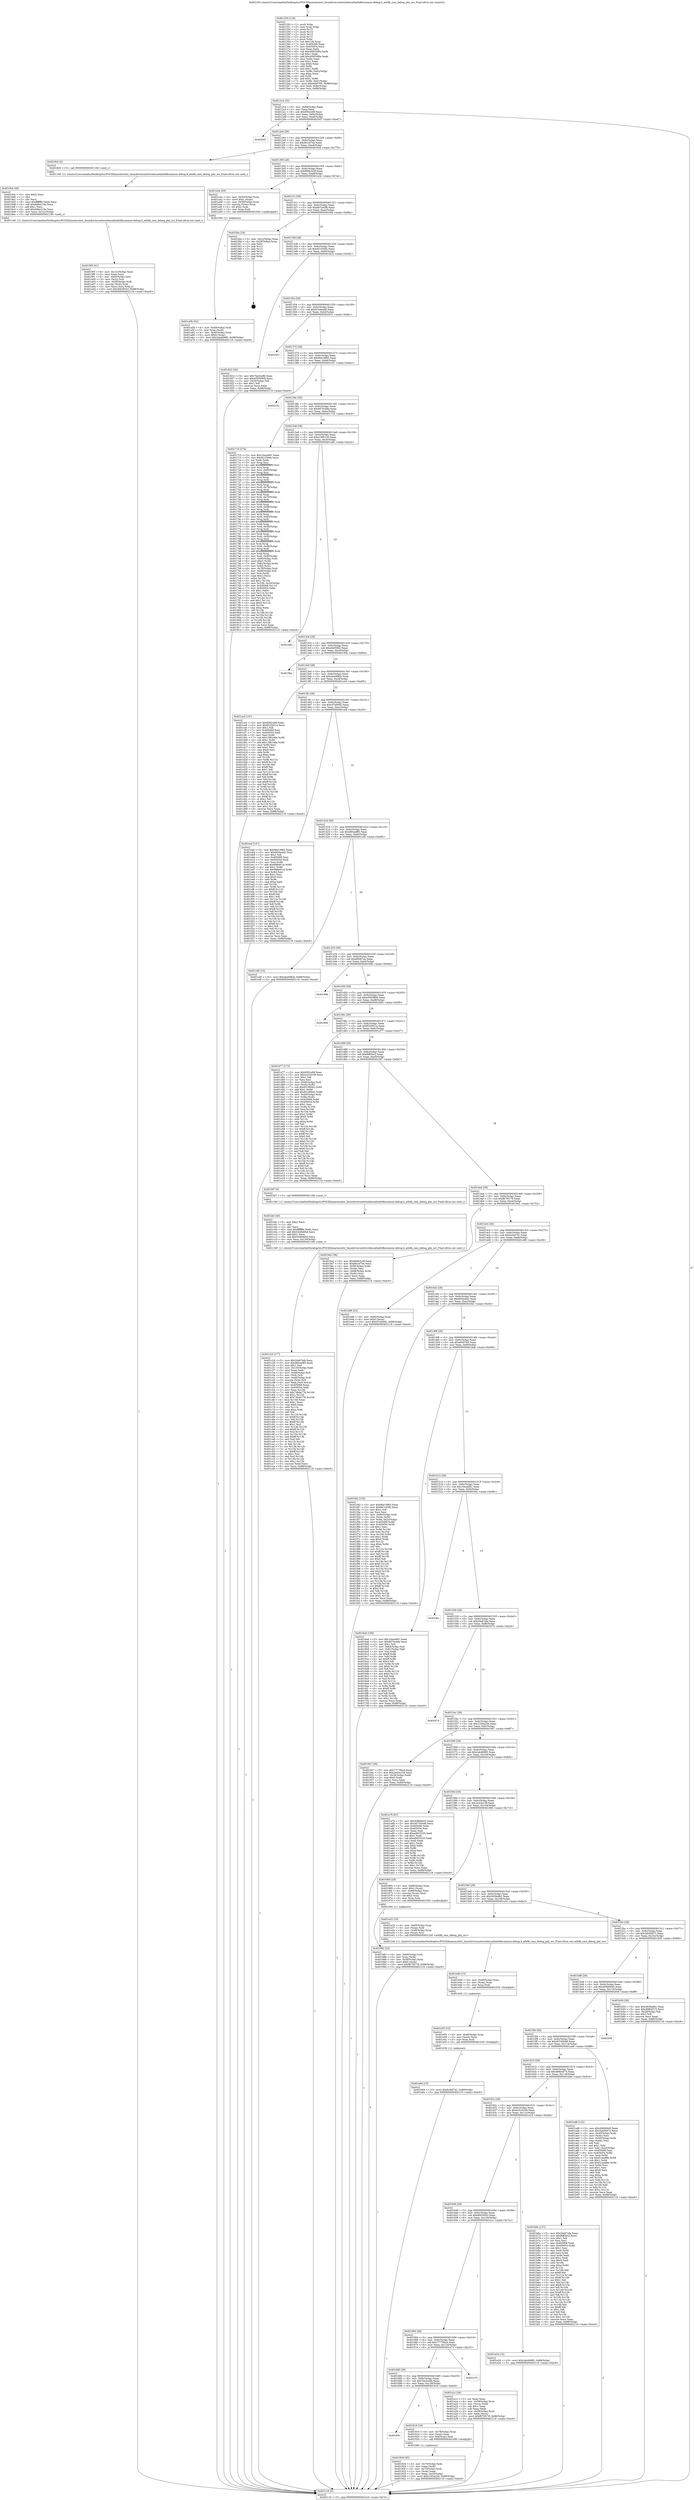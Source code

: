 digraph "0x401250" {
  label = "0x401250 (/mnt/c/Users/mathe/Desktop/tcc/POCII/binaries/extr_linuxdriversnetwirelessathath9kcommon-debug.h_ath9k_cmn_debug_phy_err_Final-ollvm.out::main(0))"
  labelloc = "t"
  node[shape=record]

  Entry [label="",width=0.3,height=0.3,shape=circle,fillcolor=black,style=filled]
  "0x4012c4" [label="{
     0x4012c4 [32]\l
     | [instrs]\l
     &nbsp;&nbsp;0x4012c4 \<+6\>: mov -0x88(%rbp),%eax\l
     &nbsp;&nbsp;0x4012ca \<+2\>: mov %eax,%ecx\l
     &nbsp;&nbsp;0x4012cc \<+6\>: sub $0x85f2cd0f,%ecx\l
     &nbsp;&nbsp;0x4012d2 \<+6\>: mov %eax,-0x9c(%rbp)\l
     &nbsp;&nbsp;0x4012d8 \<+6\>: mov %ecx,-0xa0(%rbp)\l
     &nbsp;&nbsp;0x4012de \<+6\>: je 00000000004020d7 \<main+0xe87\>\l
  }"]
  "0x4020d7" [label="{
     0x4020d7\l
  }", style=dashed]
  "0x4012e4" [label="{
     0x4012e4 [28]\l
     | [instrs]\l
     &nbsp;&nbsp;0x4012e4 \<+5\>: jmp 00000000004012e9 \<main+0x99\>\l
     &nbsp;&nbsp;0x4012e9 \<+6\>: mov -0x9c(%rbp),%eax\l
     &nbsp;&nbsp;0x4012ef \<+5\>: sub $0x861ef7ee,%eax\l
     &nbsp;&nbsp;0x4012f4 \<+6\>: mov %eax,-0xa4(%rbp)\l
     &nbsp;&nbsp;0x4012fa \<+6\>: je 00000000004019c6 \<main+0x776\>\l
  }"]
  Exit [label="",width=0.3,height=0.3,shape=circle,fillcolor=black,style=filled,peripheries=2]
  "0x4019c6" [label="{
     0x4019c6 [5]\l
     | [instrs]\l
     &nbsp;&nbsp;0x4019c6 \<+5\>: call 0000000000401160 \<next_i\>\l
     | [calls]\l
     &nbsp;&nbsp;0x401160 \{1\} (/mnt/c/Users/mathe/Desktop/tcc/POCII/binaries/extr_linuxdriversnetwirelessathath9kcommon-debug.h_ath9k_cmn_debug_phy_err_Final-ollvm.out::next_i)\l
  }"]
  "0x401300" [label="{
     0x401300 [28]\l
     | [instrs]\l
     &nbsp;&nbsp;0x401300 \<+5\>: jmp 0000000000401305 \<main+0xb5\>\l
     &nbsp;&nbsp;0x401305 \<+6\>: mov -0x9c(%rbp),%eax\l
     &nbsp;&nbsp;0x40130b \<+5\>: sub $0x866b325f,%eax\l
     &nbsp;&nbsp;0x401310 \<+6\>: mov %eax,-0xa8(%rbp)\l
     &nbsp;&nbsp;0x401316 \<+6\>: je 0000000000401a3e \<main+0x7ee\>\l
  }"]
  "0x401e64" [label="{
     0x401e64 [15]\l
     | [instrs]\l
     &nbsp;&nbsp;0x401e64 \<+10\>: movl $0xfccb4741,-0x88(%rbp)\l
     &nbsp;&nbsp;0x401e6e \<+5\>: jmp 0000000000402116 \<main+0xec6\>\l
  }"]
  "0x401a3e" [label="{
     0x401a3e [29]\l
     | [instrs]\l
     &nbsp;&nbsp;0x401a3e \<+4\>: mov -0x50(%rbp),%rax\l
     &nbsp;&nbsp;0x401a42 \<+6\>: movl $0x1,(%rax)\l
     &nbsp;&nbsp;0x401a48 \<+4\>: mov -0x50(%rbp),%rax\l
     &nbsp;&nbsp;0x401a4c \<+3\>: movslq (%rax),%rax\l
     &nbsp;&nbsp;0x401a4f \<+4\>: shl $0x2,%rax\l
     &nbsp;&nbsp;0x401a53 \<+3\>: mov %rax,%rdi\l
     &nbsp;&nbsp;0x401a56 \<+5\>: call 0000000000401050 \<malloc@plt\>\l
     | [calls]\l
     &nbsp;&nbsp;0x401050 \{1\} (unknown)\l
  }"]
  "0x40131c" [label="{
     0x40131c [28]\l
     | [instrs]\l
     &nbsp;&nbsp;0x40131c \<+5\>: jmp 0000000000401321 \<main+0xd1\>\l
     &nbsp;&nbsp;0x401321 \<+6\>: mov -0x9c(%rbp),%eax\l
     &nbsp;&nbsp;0x401327 \<+5\>: sub $0x8b7c45fb,%eax\l
     &nbsp;&nbsp;0x40132c \<+6\>: mov %eax,-0xac(%rbp)\l
     &nbsp;&nbsp;0x401332 \<+6\>: je 0000000000401fda \<main+0xd8a\>\l
  }"]
  "0x401e55" [label="{
     0x401e55 [15]\l
     | [instrs]\l
     &nbsp;&nbsp;0x401e55 \<+4\>: mov -0x48(%rbp),%rax\l
     &nbsp;&nbsp;0x401e59 \<+3\>: mov (%rax),%rax\l
     &nbsp;&nbsp;0x401e5c \<+3\>: mov %rax,%rdi\l
     &nbsp;&nbsp;0x401e5f \<+5\>: call 0000000000401030 \<free@plt\>\l
     | [calls]\l
     &nbsp;&nbsp;0x401030 \{1\} (unknown)\l
  }"]
  "0x401fda" [label="{
     0x401fda [18]\l
     | [instrs]\l
     &nbsp;&nbsp;0x401fda \<+3\>: mov -0x2c(%rbp),%eax\l
     &nbsp;&nbsp;0x401fdd \<+4\>: lea -0x28(%rbp),%rsp\l
     &nbsp;&nbsp;0x401fe1 \<+1\>: pop %rbx\l
     &nbsp;&nbsp;0x401fe2 \<+2\>: pop %r12\l
     &nbsp;&nbsp;0x401fe4 \<+2\>: pop %r13\l
     &nbsp;&nbsp;0x401fe6 \<+2\>: pop %r14\l
     &nbsp;&nbsp;0x401fe8 \<+2\>: pop %r15\l
     &nbsp;&nbsp;0x401fea \<+1\>: pop %rbp\l
     &nbsp;&nbsp;0x401feb \<+1\>: ret\l
  }"]
  "0x401338" [label="{
     0x401338 [28]\l
     | [instrs]\l
     &nbsp;&nbsp;0x401338 \<+5\>: jmp 000000000040133d \<main+0xed\>\l
     &nbsp;&nbsp;0x40133d \<+6\>: mov -0x9c(%rbp),%eax\l
     &nbsp;&nbsp;0x401343 \<+5\>: sub $0x921f3ddc,%eax\l
     &nbsp;&nbsp;0x401348 \<+6\>: mov %eax,-0xb0(%rbp)\l
     &nbsp;&nbsp;0x40134e \<+6\>: je 0000000000401822 \<main+0x5d2\>\l
  }"]
  "0x401e46" [label="{
     0x401e46 [15]\l
     | [instrs]\l
     &nbsp;&nbsp;0x401e46 \<+4\>: mov -0x60(%rbp),%rax\l
     &nbsp;&nbsp;0x401e4a \<+3\>: mov (%rax),%rax\l
     &nbsp;&nbsp;0x401e4d \<+3\>: mov %rax,%rdi\l
     &nbsp;&nbsp;0x401e50 \<+5\>: call 0000000000401030 \<free@plt\>\l
     | [calls]\l
     &nbsp;&nbsp;0x401030 \{1\} (unknown)\l
  }"]
  "0x401822" [label="{
     0x401822 [30]\l
     | [instrs]\l
     &nbsp;&nbsp;0x401822 \<+5\>: mov $0x7ba3ce8b,%eax\l
     &nbsp;&nbsp;0x401827 \<+5\>: mov $0xe5959808,%ecx\l
     &nbsp;&nbsp;0x40182c \<+3\>: mov -0x35(%rbp),%dl\l
     &nbsp;&nbsp;0x40182f \<+3\>: test $0x1,%dl\l
     &nbsp;&nbsp;0x401832 \<+3\>: cmovne %ecx,%eax\l
     &nbsp;&nbsp;0x401835 \<+6\>: mov %eax,-0x88(%rbp)\l
     &nbsp;&nbsp;0x40183b \<+5\>: jmp 0000000000402116 \<main+0xec6\>\l
  }"]
  "0x401354" [label="{
     0x401354 [28]\l
     | [instrs]\l
     &nbsp;&nbsp;0x401354 \<+5\>: jmp 0000000000401359 \<main+0x109\>\l
     &nbsp;&nbsp;0x401359 \<+6\>: mov -0x9c(%rbp),%eax\l
     &nbsp;&nbsp;0x40135f \<+5\>: sub $0x97a4eab6,%eax\l
     &nbsp;&nbsp;0x401364 \<+6\>: mov %eax,-0xb4(%rbp)\l
     &nbsp;&nbsp;0x40136a \<+6\>: je 0000000000402031 \<main+0xde1\>\l
  }"]
  "0x401c24" [label="{
     0x401c24 [177]\l
     | [instrs]\l
     &nbsp;&nbsp;0x401c24 \<+5\>: mov $0x20e67afa,%ecx\l
     &nbsp;&nbsp;0x401c29 \<+5\>: mov $0xd85aef85,%edx\l
     &nbsp;&nbsp;0x401c2e \<+3\>: mov $0x1,%sil\l
     &nbsp;&nbsp;0x401c31 \<+6\>: mov -0x130(%rbp),%edi\l
     &nbsp;&nbsp;0x401c37 \<+3\>: imul %eax,%edi\l
     &nbsp;&nbsp;0x401c3a \<+4\>: mov -0x48(%rbp),%r8\l
     &nbsp;&nbsp;0x401c3e \<+3\>: mov (%r8),%r8\l
     &nbsp;&nbsp;0x401c41 \<+4\>: mov -0x40(%rbp),%r9\l
     &nbsp;&nbsp;0x401c45 \<+3\>: movslq (%r9),%r9\l
     &nbsp;&nbsp;0x401c48 \<+4\>: mov %edi,(%r8,%r9,4)\l
     &nbsp;&nbsp;0x401c4c \<+7\>: mov 0x405068,%eax\l
     &nbsp;&nbsp;0x401c53 \<+7\>: mov 0x405054,%edi\l
     &nbsp;&nbsp;0x401c5a \<+3\>: mov %eax,%r10d\l
     &nbsp;&nbsp;0x401c5d \<+7\>: add $0x74b9a776,%r10d\l
     &nbsp;&nbsp;0x401c64 \<+4\>: sub $0x1,%r10d\l
     &nbsp;&nbsp;0x401c68 \<+7\>: sub $0x74b9a776,%r10d\l
     &nbsp;&nbsp;0x401c6f \<+4\>: imul %r10d,%eax\l
     &nbsp;&nbsp;0x401c73 \<+3\>: and $0x1,%eax\l
     &nbsp;&nbsp;0x401c76 \<+3\>: cmp $0x0,%eax\l
     &nbsp;&nbsp;0x401c79 \<+4\>: sete %r11b\l
     &nbsp;&nbsp;0x401c7d \<+3\>: cmp $0xa,%edi\l
     &nbsp;&nbsp;0x401c80 \<+3\>: setl %bl\l
     &nbsp;&nbsp;0x401c83 \<+3\>: mov %r11b,%r14b\l
     &nbsp;&nbsp;0x401c86 \<+4\>: xor $0xff,%r14b\l
     &nbsp;&nbsp;0x401c8a \<+3\>: mov %bl,%r15b\l
     &nbsp;&nbsp;0x401c8d \<+4\>: xor $0xff,%r15b\l
     &nbsp;&nbsp;0x401c91 \<+4\>: xor $0x1,%sil\l
     &nbsp;&nbsp;0x401c95 \<+3\>: mov %r14b,%r12b\l
     &nbsp;&nbsp;0x401c98 \<+4\>: and $0xff,%r12b\l
     &nbsp;&nbsp;0x401c9c \<+3\>: and %sil,%r11b\l
     &nbsp;&nbsp;0x401c9f \<+3\>: mov %r15b,%r13b\l
     &nbsp;&nbsp;0x401ca2 \<+4\>: and $0xff,%r13b\l
     &nbsp;&nbsp;0x401ca6 \<+3\>: and %sil,%bl\l
     &nbsp;&nbsp;0x401ca9 \<+3\>: or %r11b,%r12b\l
     &nbsp;&nbsp;0x401cac \<+3\>: or %bl,%r13b\l
     &nbsp;&nbsp;0x401caf \<+3\>: xor %r13b,%r12b\l
     &nbsp;&nbsp;0x401cb2 \<+3\>: or %r15b,%r14b\l
     &nbsp;&nbsp;0x401cb5 \<+4\>: xor $0xff,%r14b\l
     &nbsp;&nbsp;0x401cb9 \<+4\>: or $0x1,%sil\l
     &nbsp;&nbsp;0x401cbd \<+3\>: and %sil,%r14b\l
     &nbsp;&nbsp;0x401cc0 \<+3\>: or %r14b,%r12b\l
     &nbsp;&nbsp;0x401cc3 \<+4\>: test $0x1,%r12b\l
     &nbsp;&nbsp;0x401cc7 \<+3\>: cmovne %edx,%ecx\l
     &nbsp;&nbsp;0x401cca \<+6\>: mov %ecx,-0x88(%rbp)\l
     &nbsp;&nbsp;0x401cd0 \<+5\>: jmp 0000000000402116 \<main+0xec6\>\l
  }"]
  "0x402031" [label="{
     0x402031\l
  }", style=dashed]
  "0x401370" [label="{
     0x401370 [28]\l
     | [instrs]\l
     &nbsp;&nbsp;0x401370 \<+5\>: jmp 0000000000401375 \<main+0x125\>\l
     &nbsp;&nbsp;0x401375 \<+6\>: mov -0x9c(%rbp),%eax\l
     &nbsp;&nbsp;0x40137b \<+5\>: sub $0x9be19f65,%eax\l
     &nbsp;&nbsp;0x401380 \<+6\>: mov %eax,-0xb8(%rbp)\l
     &nbsp;&nbsp;0x401386 \<+6\>: je 0000000000402101 \<main+0xeb1\>\l
  }"]
  "0x401bfc" [label="{
     0x401bfc [40]\l
     | [instrs]\l
     &nbsp;&nbsp;0x401bfc \<+5\>: mov $0x2,%ecx\l
     &nbsp;&nbsp;0x401c01 \<+1\>: cltd\l
     &nbsp;&nbsp;0x401c02 \<+2\>: idiv %ecx\l
     &nbsp;&nbsp;0x401c04 \<+6\>: imul $0xfffffffe,%edx,%ecx\l
     &nbsp;&nbsp;0x401c0a \<+6\>: add $0x5449465d,%ecx\l
     &nbsp;&nbsp;0x401c10 \<+3\>: add $0x1,%ecx\l
     &nbsp;&nbsp;0x401c13 \<+6\>: sub $0x5449465d,%ecx\l
     &nbsp;&nbsp;0x401c19 \<+6\>: mov %ecx,-0x130(%rbp)\l
     &nbsp;&nbsp;0x401c1f \<+5\>: call 0000000000401160 \<next_i\>\l
     | [calls]\l
     &nbsp;&nbsp;0x401160 \{1\} (/mnt/c/Users/mathe/Desktop/tcc/POCII/binaries/extr_linuxdriversnetwirelessathath9kcommon-debug.h_ath9k_cmn_debug_phy_err_Final-ollvm.out::next_i)\l
  }"]
  "0x402101" [label="{
     0x402101\l
  }", style=dashed]
  "0x40138c" [label="{
     0x40138c [28]\l
     | [instrs]\l
     &nbsp;&nbsp;0x40138c \<+5\>: jmp 0000000000401391 \<main+0x141\>\l
     &nbsp;&nbsp;0x401391 \<+6\>: mov -0x9c(%rbp),%eax\l
     &nbsp;&nbsp;0x401397 \<+5\>: sub $0x9d70c48a,%eax\l
     &nbsp;&nbsp;0x40139c \<+6\>: mov %eax,-0xbc(%rbp)\l
     &nbsp;&nbsp;0x4013a2 \<+6\>: je 0000000000401710 \<main+0x4c0\>\l
  }"]
  "0x401a5b" [label="{
     0x401a5b [32]\l
     | [instrs]\l
     &nbsp;&nbsp;0x401a5b \<+4\>: mov -0x48(%rbp),%rdi\l
     &nbsp;&nbsp;0x401a5f \<+3\>: mov %rax,(%rdi)\l
     &nbsp;&nbsp;0x401a62 \<+4\>: mov -0x40(%rbp),%rax\l
     &nbsp;&nbsp;0x401a66 \<+6\>: movl $0x0,(%rax)\l
     &nbsp;&nbsp;0x401a6c \<+10\>: movl $0x2ab46985,-0x88(%rbp)\l
     &nbsp;&nbsp;0x401a76 \<+5\>: jmp 0000000000402116 \<main+0xec6\>\l
  }"]
  "0x401710" [label="{
     0x401710 [274]\l
     | [instrs]\l
     &nbsp;&nbsp;0x401710 \<+5\>: mov $0x10ece681,%eax\l
     &nbsp;&nbsp;0x401715 \<+5\>: mov $0x921f3ddc,%ecx\l
     &nbsp;&nbsp;0x40171a \<+2\>: xor %edx,%edx\l
     &nbsp;&nbsp;0x40171c \<+3\>: mov %rsp,%rsi\l
     &nbsp;&nbsp;0x40171f \<+4\>: add $0xfffffffffffffff0,%rsi\l
     &nbsp;&nbsp;0x401723 \<+3\>: mov %rsi,%rsp\l
     &nbsp;&nbsp;0x401726 \<+4\>: mov %rsi,-0x80(%rbp)\l
     &nbsp;&nbsp;0x40172a \<+3\>: mov %rsp,%rsi\l
     &nbsp;&nbsp;0x40172d \<+4\>: add $0xfffffffffffffff0,%rsi\l
     &nbsp;&nbsp;0x401731 \<+3\>: mov %rsi,%rsp\l
     &nbsp;&nbsp;0x401734 \<+3\>: mov %rsp,%rdi\l
     &nbsp;&nbsp;0x401737 \<+4\>: add $0xfffffffffffffff0,%rdi\l
     &nbsp;&nbsp;0x40173b \<+3\>: mov %rdi,%rsp\l
     &nbsp;&nbsp;0x40173e \<+4\>: mov %rdi,-0x78(%rbp)\l
     &nbsp;&nbsp;0x401742 \<+3\>: mov %rsp,%rdi\l
     &nbsp;&nbsp;0x401745 \<+4\>: add $0xfffffffffffffff0,%rdi\l
     &nbsp;&nbsp;0x401749 \<+3\>: mov %rdi,%rsp\l
     &nbsp;&nbsp;0x40174c \<+4\>: mov %rdi,-0x70(%rbp)\l
     &nbsp;&nbsp;0x401750 \<+3\>: mov %rsp,%rdi\l
     &nbsp;&nbsp;0x401753 \<+4\>: add $0xfffffffffffffff0,%rdi\l
     &nbsp;&nbsp;0x401757 \<+3\>: mov %rdi,%rsp\l
     &nbsp;&nbsp;0x40175a \<+4\>: mov %rdi,-0x68(%rbp)\l
     &nbsp;&nbsp;0x40175e \<+3\>: mov %rsp,%rdi\l
     &nbsp;&nbsp;0x401761 \<+4\>: add $0xfffffffffffffff0,%rdi\l
     &nbsp;&nbsp;0x401765 \<+3\>: mov %rdi,%rsp\l
     &nbsp;&nbsp;0x401768 \<+4\>: mov %rdi,-0x60(%rbp)\l
     &nbsp;&nbsp;0x40176c \<+3\>: mov %rsp,%rdi\l
     &nbsp;&nbsp;0x40176f \<+4\>: add $0xfffffffffffffff0,%rdi\l
     &nbsp;&nbsp;0x401773 \<+3\>: mov %rdi,%rsp\l
     &nbsp;&nbsp;0x401776 \<+4\>: mov %rdi,-0x58(%rbp)\l
     &nbsp;&nbsp;0x40177a \<+3\>: mov %rsp,%rdi\l
     &nbsp;&nbsp;0x40177d \<+4\>: add $0xfffffffffffffff0,%rdi\l
     &nbsp;&nbsp;0x401781 \<+3\>: mov %rdi,%rsp\l
     &nbsp;&nbsp;0x401784 \<+4\>: mov %rdi,-0x50(%rbp)\l
     &nbsp;&nbsp;0x401788 \<+3\>: mov %rsp,%rdi\l
     &nbsp;&nbsp;0x40178b \<+4\>: add $0xfffffffffffffff0,%rdi\l
     &nbsp;&nbsp;0x40178f \<+3\>: mov %rdi,%rsp\l
     &nbsp;&nbsp;0x401792 \<+4\>: mov %rdi,-0x48(%rbp)\l
     &nbsp;&nbsp;0x401796 \<+3\>: mov %rsp,%rdi\l
     &nbsp;&nbsp;0x401799 \<+4\>: add $0xfffffffffffffff0,%rdi\l
     &nbsp;&nbsp;0x40179d \<+3\>: mov %rdi,%rsp\l
     &nbsp;&nbsp;0x4017a0 \<+4\>: mov %rdi,-0x40(%rbp)\l
     &nbsp;&nbsp;0x4017a4 \<+4\>: mov -0x80(%rbp),%rdi\l
     &nbsp;&nbsp;0x4017a8 \<+6\>: movl $0x0,(%rdi)\l
     &nbsp;&nbsp;0x4017ae \<+7\>: mov -0x8c(%rbp),%r8d\l
     &nbsp;&nbsp;0x4017b5 \<+3\>: mov %r8d,(%rsi)\l
     &nbsp;&nbsp;0x4017b8 \<+4\>: mov -0x78(%rbp),%rdi\l
     &nbsp;&nbsp;0x4017bc \<+7\>: mov -0x98(%rbp),%r9\l
     &nbsp;&nbsp;0x4017c3 \<+3\>: mov %r9,(%rdi)\l
     &nbsp;&nbsp;0x4017c6 \<+3\>: cmpl $0x2,(%rsi)\l
     &nbsp;&nbsp;0x4017c9 \<+4\>: setne %r10b\l
     &nbsp;&nbsp;0x4017cd \<+4\>: and $0x1,%r10b\l
     &nbsp;&nbsp;0x4017d1 \<+4\>: mov %r10b,-0x35(%rbp)\l
     &nbsp;&nbsp;0x4017d5 \<+8\>: mov 0x405068,%r11d\l
     &nbsp;&nbsp;0x4017dd \<+7\>: mov 0x405054,%ebx\l
     &nbsp;&nbsp;0x4017e4 \<+3\>: sub $0x1,%edx\l
     &nbsp;&nbsp;0x4017e7 \<+3\>: mov %r11d,%r14d\l
     &nbsp;&nbsp;0x4017ea \<+3\>: add %edx,%r14d\l
     &nbsp;&nbsp;0x4017ed \<+4\>: imul %r14d,%r11d\l
     &nbsp;&nbsp;0x4017f1 \<+4\>: and $0x1,%r11d\l
     &nbsp;&nbsp;0x4017f5 \<+4\>: cmp $0x0,%r11d\l
     &nbsp;&nbsp;0x4017f9 \<+4\>: sete %r10b\l
     &nbsp;&nbsp;0x4017fd \<+3\>: cmp $0xa,%ebx\l
     &nbsp;&nbsp;0x401800 \<+4\>: setl %r15b\l
     &nbsp;&nbsp;0x401804 \<+3\>: mov %r10b,%r12b\l
     &nbsp;&nbsp;0x401807 \<+3\>: and %r15b,%r12b\l
     &nbsp;&nbsp;0x40180a \<+3\>: xor %r15b,%r10b\l
     &nbsp;&nbsp;0x40180d \<+3\>: or %r10b,%r12b\l
     &nbsp;&nbsp;0x401810 \<+4\>: test $0x1,%r12b\l
     &nbsp;&nbsp;0x401814 \<+3\>: cmovne %ecx,%eax\l
     &nbsp;&nbsp;0x401817 \<+6\>: mov %eax,-0x88(%rbp)\l
     &nbsp;&nbsp;0x40181d \<+5\>: jmp 0000000000402116 \<main+0xec6\>\l
  }"]
  "0x4013a8" [label="{
     0x4013a8 [28]\l
     | [instrs]\l
     &nbsp;&nbsp;0x4013a8 \<+5\>: jmp 00000000004013ad \<main+0x15d\>\l
     &nbsp;&nbsp;0x4013ad \<+6\>: mov -0x9c(%rbp),%eax\l
     &nbsp;&nbsp;0x4013b3 \<+5\>: sub $0xa19f5129,%eax\l
     &nbsp;&nbsp;0x4013b8 \<+6\>: mov %eax,-0xc0(%rbp)\l
     &nbsp;&nbsp;0x4013be \<+6\>: je 0000000000401e82 \<main+0xc32\>\l
  }"]
  "0x4019f3" [label="{
     0x4019f3 [41]\l
     | [instrs]\l
     &nbsp;&nbsp;0x4019f3 \<+6\>: mov -0x12c(%rbp),%ecx\l
     &nbsp;&nbsp;0x4019f9 \<+3\>: imul %eax,%ecx\l
     &nbsp;&nbsp;0x4019fc \<+4\>: mov -0x60(%rbp),%rsi\l
     &nbsp;&nbsp;0x401a00 \<+3\>: mov (%rsi),%rsi\l
     &nbsp;&nbsp;0x401a03 \<+4\>: mov -0x58(%rbp),%rdi\l
     &nbsp;&nbsp;0x401a07 \<+3\>: movslq (%rdi),%rdi\l
     &nbsp;&nbsp;0x401a0a \<+3\>: mov %ecx,(%rsi,%rdi,4)\l
     &nbsp;&nbsp;0x401a0d \<+10\>: movl $0x4f435043,-0x88(%rbp)\l
     &nbsp;&nbsp;0x401a17 \<+5\>: jmp 0000000000402116 \<main+0xec6\>\l
  }"]
  "0x401e82" [label="{
     0x401e82\l
  }", style=dashed]
  "0x4013c4" [label="{
     0x4013c4 [28]\l
     | [instrs]\l
     &nbsp;&nbsp;0x4013c4 \<+5\>: jmp 00000000004013c9 \<main+0x179\>\l
     &nbsp;&nbsp;0x4013c9 \<+6\>: mov -0x9c(%rbp),%eax\l
     &nbsp;&nbsp;0x4013cf \<+5\>: sub $0xa8e95f42,%eax\l
     &nbsp;&nbsp;0x4013d4 \<+6\>: mov %eax,-0xc4(%rbp)\l
     &nbsp;&nbsp;0x4013da \<+6\>: je 000000000040190a \<main+0x6ba\>\l
  }"]
  "0x4019cb" [label="{
     0x4019cb [40]\l
     | [instrs]\l
     &nbsp;&nbsp;0x4019cb \<+5\>: mov $0x2,%ecx\l
     &nbsp;&nbsp;0x4019d0 \<+1\>: cltd\l
     &nbsp;&nbsp;0x4019d1 \<+2\>: idiv %ecx\l
     &nbsp;&nbsp;0x4019d3 \<+6\>: imul $0xfffffffe,%edx,%ecx\l
     &nbsp;&nbsp;0x4019d9 \<+6\>: sub $0xdd6e219e,%ecx\l
     &nbsp;&nbsp;0x4019df \<+3\>: add $0x1,%ecx\l
     &nbsp;&nbsp;0x4019e2 \<+6\>: add $0xdd6e219e,%ecx\l
     &nbsp;&nbsp;0x4019e8 \<+6\>: mov %ecx,-0x12c(%rbp)\l
     &nbsp;&nbsp;0x4019ee \<+5\>: call 0000000000401160 \<next_i\>\l
     | [calls]\l
     &nbsp;&nbsp;0x401160 \{1\} (/mnt/c/Users/mathe/Desktop/tcc/POCII/binaries/extr_linuxdriversnetwirelessathath9kcommon-debug.h_ath9k_cmn_debug_phy_err_Final-ollvm.out::next_i)\l
  }"]
  "0x40190a" [label="{
     0x40190a\l
  }", style=dashed]
  "0x4013e0" [label="{
     0x4013e0 [28]\l
     | [instrs]\l
     &nbsp;&nbsp;0x4013e0 \<+5\>: jmp 00000000004013e5 \<main+0x195\>\l
     &nbsp;&nbsp;0x4013e5 \<+6\>: mov -0x9c(%rbp),%eax\l
     &nbsp;&nbsp;0x4013eb \<+5\>: sub $0xcba098cb,%eax\l
     &nbsp;&nbsp;0x4013f0 \<+6\>: mov %eax,-0xc8(%rbp)\l
     &nbsp;&nbsp;0x4013f6 \<+6\>: je 0000000000401ce4 \<main+0xa94\>\l
  }"]
  "0x401982" [label="{
     0x401982 [32]\l
     | [instrs]\l
     &nbsp;&nbsp;0x401982 \<+4\>: mov -0x60(%rbp),%rdi\l
     &nbsp;&nbsp;0x401986 \<+3\>: mov %rax,(%rdi)\l
     &nbsp;&nbsp;0x401989 \<+4\>: mov -0x58(%rbp),%rax\l
     &nbsp;&nbsp;0x40198d \<+6\>: movl $0x0,(%rax)\l
     &nbsp;&nbsp;0x401993 \<+10\>: movl $0xf875f178,-0x88(%rbp)\l
     &nbsp;&nbsp;0x40199d \<+5\>: jmp 0000000000402116 \<main+0xec6\>\l
  }"]
  "0x401ce4" [label="{
     0x401ce4 [147]\l
     | [instrs]\l
     &nbsp;&nbsp;0x401ce4 \<+5\>: mov $0x85f2cd0f,%eax\l
     &nbsp;&nbsp;0x401ce9 \<+5\>: mov $0xf532921e,%ecx\l
     &nbsp;&nbsp;0x401cee \<+2\>: mov $0x1,%dl\l
     &nbsp;&nbsp;0x401cf0 \<+7\>: mov 0x405068,%esi\l
     &nbsp;&nbsp;0x401cf7 \<+7\>: mov 0x405054,%edi\l
     &nbsp;&nbsp;0x401cfe \<+3\>: mov %esi,%r8d\l
     &nbsp;&nbsp;0x401d01 \<+7\>: sub $0x13f61dde,%r8d\l
     &nbsp;&nbsp;0x401d08 \<+4\>: sub $0x1,%r8d\l
     &nbsp;&nbsp;0x401d0c \<+7\>: add $0x13f61dde,%r8d\l
     &nbsp;&nbsp;0x401d13 \<+4\>: imul %r8d,%esi\l
     &nbsp;&nbsp;0x401d17 \<+3\>: and $0x1,%esi\l
     &nbsp;&nbsp;0x401d1a \<+3\>: cmp $0x0,%esi\l
     &nbsp;&nbsp;0x401d1d \<+4\>: sete %r9b\l
     &nbsp;&nbsp;0x401d21 \<+3\>: cmp $0xa,%edi\l
     &nbsp;&nbsp;0x401d24 \<+4\>: setl %r10b\l
     &nbsp;&nbsp;0x401d28 \<+3\>: mov %r9b,%r11b\l
     &nbsp;&nbsp;0x401d2b \<+4\>: xor $0xff,%r11b\l
     &nbsp;&nbsp;0x401d2f \<+3\>: mov %r10b,%bl\l
     &nbsp;&nbsp;0x401d32 \<+3\>: xor $0xff,%bl\l
     &nbsp;&nbsp;0x401d35 \<+3\>: xor $0x1,%dl\l
     &nbsp;&nbsp;0x401d38 \<+3\>: mov %r11b,%r14b\l
     &nbsp;&nbsp;0x401d3b \<+4\>: and $0xff,%r14b\l
     &nbsp;&nbsp;0x401d3f \<+3\>: and %dl,%r9b\l
     &nbsp;&nbsp;0x401d42 \<+3\>: mov %bl,%r15b\l
     &nbsp;&nbsp;0x401d45 \<+4\>: and $0xff,%r15b\l
     &nbsp;&nbsp;0x401d49 \<+3\>: and %dl,%r10b\l
     &nbsp;&nbsp;0x401d4c \<+3\>: or %r9b,%r14b\l
     &nbsp;&nbsp;0x401d4f \<+3\>: or %r10b,%r15b\l
     &nbsp;&nbsp;0x401d52 \<+3\>: xor %r15b,%r14b\l
     &nbsp;&nbsp;0x401d55 \<+3\>: or %bl,%r11b\l
     &nbsp;&nbsp;0x401d58 \<+4\>: xor $0xff,%r11b\l
     &nbsp;&nbsp;0x401d5c \<+3\>: or $0x1,%dl\l
     &nbsp;&nbsp;0x401d5f \<+3\>: and %dl,%r11b\l
     &nbsp;&nbsp;0x401d62 \<+3\>: or %r11b,%r14b\l
     &nbsp;&nbsp;0x401d65 \<+4\>: test $0x1,%r14b\l
     &nbsp;&nbsp;0x401d69 \<+3\>: cmovne %ecx,%eax\l
     &nbsp;&nbsp;0x401d6c \<+6\>: mov %eax,-0x88(%rbp)\l
     &nbsp;&nbsp;0x401d72 \<+5\>: jmp 0000000000402116 \<main+0xec6\>\l
  }"]
  "0x4013fc" [label="{
     0x4013fc [28]\l
     | [instrs]\l
     &nbsp;&nbsp;0x4013fc \<+5\>: jmp 0000000000401401 \<main+0x1b1\>\l
     &nbsp;&nbsp;0x401401 \<+6\>: mov -0x9c(%rbp),%eax\l
     &nbsp;&nbsp;0x401407 \<+5\>: sub $0xcf7a0d92,%eax\l
     &nbsp;&nbsp;0x40140c \<+6\>: mov %eax,-0xcc(%rbp)\l
     &nbsp;&nbsp;0x401412 \<+6\>: je 0000000000401eaf \<main+0xc5f\>\l
  }"]
  "0x401929" [label="{
     0x401929 [30]\l
     | [instrs]\l
     &nbsp;&nbsp;0x401929 \<+4\>: mov -0x70(%rbp),%rdi\l
     &nbsp;&nbsp;0x40192d \<+2\>: mov %eax,(%rdi)\l
     &nbsp;&nbsp;0x40192f \<+4\>: mov -0x70(%rbp),%rdi\l
     &nbsp;&nbsp;0x401933 \<+2\>: mov (%rdi),%eax\l
     &nbsp;&nbsp;0x401935 \<+3\>: mov %eax,-0x34(%rbp)\l
     &nbsp;&nbsp;0x401938 \<+10\>: movl $0x2165a2d4,-0x88(%rbp)\l
     &nbsp;&nbsp;0x401942 \<+5\>: jmp 0000000000402116 \<main+0xec6\>\l
  }"]
  "0x401eaf" [label="{
     0x401eaf [147]\l
     | [instrs]\l
     &nbsp;&nbsp;0x401eaf \<+5\>: mov $0x9be19f65,%eax\l
     &nbsp;&nbsp;0x401eb4 \<+5\>: mov $0xfd54a4d2,%ecx\l
     &nbsp;&nbsp;0x401eb9 \<+2\>: mov $0x1,%dl\l
     &nbsp;&nbsp;0x401ebb \<+7\>: mov 0x405068,%esi\l
     &nbsp;&nbsp;0x401ec2 \<+7\>: mov 0x405054,%edi\l
     &nbsp;&nbsp;0x401ec9 \<+3\>: mov %esi,%r8d\l
     &nbsp;&nbsp;0x401ecc \<+7\>: add $0x986efc1d,%r8d\l
     &nbsp;&nbsp;0x401ed3 \<+4\>: sub $0x1,%r8d\l
     &nbsp;&nbsp;0x401ed7 \<+7\>: sub $0x986efc1d,%r8d\l
     &nbsp;&nbsp;0x401ede \<+4\>: imul %r8d,%esi\l
     &nbsp;&nbsp;0x401ee2 \<+3\>: and $0x1,%esi\l
     &nbsp;&nbsp;0x401ee5 \<+3\>: cmp $0x0,%esi\l
     &nbsp;&nbsp;0x401ee8 \<+4\>: sete %r9b\l
     &nbsp;&nbsp;0x401eec \<+3\>: cmp $0xa,%edi\l
     &nbsp;&nbsp;0x401eef \<+4\>: setl %r10b\l
     &nbsp;&nbsp;0x401ef3 \<+3\>: mov %r9b,%r11b\l
     &nbsp;&nbsp;0x401ef6 \<+4\>: xor $0xff,%r11b\l
     &nbsp;&nbsp;0x401efa \<+3\>: mov %r10b,%bl\l
     &nbsp;&nbsp;0x401efd \<+3\>: xor $0xff,%bl\l
     &nbsp;&nbsp;0x401f00 \<+3\>: xor $0x1,%dl\l
     &nbsp;&nbsp;0x401f03 \<+3\>: mov %r11b,%r14b\l
     &nbsp;&nbsp;0x401f06 \<+4\>: and $0xff,%r14b\l
     &nbsp;&nbsp;0x401f0a \<+3\>: and %dl,%r9b\l
     &nbsp;&nbsp;0x401f0d \<+3\>: mov %bl,%r15b\l
     &nbsp;&nbsp;0x401f10 \<+4\>: and $0xff,%r15b\l
     &nbsp;&nbsp;0x401f14 \<+3\>: and %dl,%r10b\l
     &nbsp;&nbsp;0x401f17 \<+3\>: or %r9b,%r14b\l
     &nbsp;&nbsp;0x401f1a \<+3\>: or %r10b,%r15b\l
     &nbsp;&nbsp;0x401f1d \<+3\>: xor %r15b,%r14b\l
     &nbsp;&nbsp;0x401f20 \<+3\>: or %bl,%r11b\l
     &nbsp;&nbsp;0x401f23 \<+4\>: xor $0xff,%r11b\l
     &nbsp;&nbsp;0x401f27 \<+3\>: or $0x1,%dl\l
     &nbsp;&nbsp;0x401f2a \<+3\>: and %dl,%r11b\l
     &nbsp;&nbsp;0x401f2d \<+3\>: or %r11b,%r14b\l
     &nbsp;&nbsp;0x401f30 \<+4\>: test $0x1,%r14b\l
     &nbsp;&nbsp;0x401f34 \<+3\>: cmovne %ecx,%eax\l
     &nbsp;&nbsp;0x401f37 \<+6\>: mov %eax,-0x88(%rbp)\l
     &nbsp;&nbsp;0x401f3d \<+5\>: jmp 0000000000402116 \<main+0xec6\>\l
  }"]
  "0x401418" [label="{
     0x401418 [28]\l
     | [instrs]\l
     &nbsp;&nbsp;0x401418 \<+5\>: jmp 000000000040141d \<main+0x1cd\>\l
     &nbsp;&nbsp;0x40141d \<+6\>: mov -0x9c(%rbp),%eax\l
     &nbsp;&nbsp;0x401423 \<+5\>: sub $0xd85aef85,%eax\l
     &nbsp;&nbsp;0x401428 \<+6\>: mov %eax,-0xd0(%rbp)\l
     &nbsp;&nbsp;0x40142e \<+6\>: je 0000000000401cd5 \<main+0xa85\>\l
  }"]
  "0x40169c" [label="{
     0x40169c\l
  }", style=dashed]
  "0x401cd5" [label="{
     0x401cd5 [15]\l
     | [instrs]\l
     &nbsp;&nbsp;0x401cd5 \<+10\>: movl $0xcba098cb,-0x88(%rbp)\l
     &nbsp;&nbsp;0x401cdf \<+5\>: jmp 0000000000402116 \<main+0xec6\>\l
  }"]
  "0x401434" [label="{
     0x401434 [28]\l
     | [instrs]\l
     &nbsp;&nbsp;0x401434 \<+5\>: jmp 0000000000401439 \<main+0x1e9\>\l
     &nbsp;&nbsp;0x401439 \<+6\>: mov -0x9c(%rbp),%eax\l
     &nbsp;&nbsp;0x40143f \<+5\>: sub $0xdf2f67ea,%eax\l
     &nbsp;&nbsp;0x401444 \<+6\>: mov %eax,-0xd4(%rbp)\l
     &nbsp;&nbsp;0x40144a \<+6\>: je 000000000040189b \<main+0x64b\>\l
  }"]
  "0x401919" [label="{
     0x401919 [16]\l
     | [instrs]\l
     &nbsp;&nbsp;0x401919 \<+4\>: mov -0x78(%rbp),%rax\l
     &nbsp;&nbsp;0x40191d \<+3\>: mov (%rax),%rax\l
     &nbsp;&nbsp;0x401920 \<+4\>: mov 0x8(%rax),%rdi\l
     &nbsp;&nbsp;0x401924 \<+5\>: call 0000000000401060 \<atoi@plt\>\l
     | [calls]\l
     &nbsp;&nbsp;0x401060 \{1\} (unknown)\l
  }"]
  "0x40189b" [label="{
     0x40189b\l
  }", style=dashed]
  "0x401450" [label="{
     0x401450 [28]\l
     | [instrs]\l
     &nbsp;&nbsp;0x401450 \<+5\>: jmp 0000000000401455 \<main+0x205\>\l
     &nbsp;&nbsp;0x401455 \<+6\>: mov -0x9c(%rbp),%eax\l
     &nbsp;&nbsp;0x40145b \<+5\>: sub $0xe5959808,%eax\l
     &nbsp;&nbsp;0x401460 \<+6\>: mov %eax,-0xd8(%rbp)\l
     &nbsp;&nbsp;0x401466 \<+6\>: je 0000000000401840 \<main+0x5f0\>\l
  }"]
  "0x401680" [label="{
     0x401680 [28]\l
     | [instrs]\l
     &nbsp;&nbsp;0x401680 \<+5\>: jmp 0000000000401685 \<main+0x435\>\l
     &nbsp;&nbsp;0x401685 \<+6\>: mov -0x9c(%rbp),%eax\l
     &nbsp;&nbsp;0x40168b \<+5\>: sub $0x7ba3ce8b,%eax\l
     &nbsp;&nbsp;0x401690 \<+6\>: mov %eax,-0x128(%rbp)\l
     &nbsp;&nbsp;0x401696 \<+6\>: je 0000000000401919 \<main+0x6c9\>\l
  }"]
  "0x401840" [label="{
     0x401840\l
  }", style=dashed]
  "0x40146c" [label="{
     0x40146c [28]\l
     | [instrs]\l
     &nbsp;&nbsp;0x40146c \<+5\>: jmp 0000000000401471 \<main+0x221\>\l
     &nbsp;&nbsp;0x401471 \<+6\>: mov -0x9c(%rbp),%eax\l
     &nbsp;&nbsp;0x401477 \<+5\>: sub $0xf532921e,%eax\l
     &nbsp;&nbsp;0x40147c \<+6\>: mov %eax,-0xdc(%rbp)\l
     &nbsp;&nbsp;0x401482 \<+6\>: je 0000000000401d77 \<main+0xb27\>\l
  }"]
  "0x401e73" [label="{
     0x401e73\l
  }", style=dashed]
  "0x401d77" [label="{
     0x401d77 [173]\l
     | [instrs]\l
     &nbsp;&nbsp;0x401d77 \<+5\>: mov $0x85f2cd0f,%eax\l
     &nbsp;&nbsp;0x401d7c \<+5\>: mov $0x4c51d109,%ecx\l
     &nbsp;&nbsp;0x401d81 \<+2\>: mov $0x1,%dl\l
     &nbsp;&nbsp;0x401d83 \<+2\>: xor %esi,%esi\l
     &nbsp;&nbsp;0x401d85 \<+4\>: mov -0x40(%rbp),%rdi\l
     &nbsp;&nbsp;0x401d89 \<+3\>: mov (%rdi),%r8d\l
     &nbsp;&nbsp;0x401d8c \<+7\>: sub $0x831f80d3,%r8d\l
     &nbsp;&nbsp;0x401d93 \<+4\>: add $0x1,%r8d\l
     &nbsp;&nbsp;0x401d97 \<+7\>: add $0x831f80d3,%r8d\l
     &nbsp;&nbsp;0x401d9e \<+4\>: mov -0x40(%rbp),%rdi\l
     &nbsp;&nbsp;0x401da2 \<+3\>: mov %r8d,(%rdi)\l
     &nbsp;&nbsp;0x401da5 \<+8\>: mov 0x405068,%r8d\l
     &nbsp;&nbsp;0x401dad \<+8\>: mov 0x405054,%r9d\l
     &nbsp;&nbsp;0x401db5 \<+3\>: sub $0x1,%esi\l
     &nbsp;&nbsp;0x401db8 \<+3\>: mov %r8d,%r10d\l
     &nbsp;&nbsp;0x401dbb \<+3\>: add %esi,%r10d\l
     &nbsp;&nbsp;0x401dbe \<+4\>: imul %r10d,%r8d\l
     &nbsp;&nbsp;0x401dc2 \<+4\>: and $0x1,%r8d\l
     &nbsp;&nbsp;0x401dc6 \<+4\>: cmp $0x0,%r8d\l
     &nbsp;&nbsp;0x401dca \<+4\>: sete %r11b\l
     &nbsp;&nbsp;0x401dce \<+4\>: cmp $0xa,%r9d\l
     &nbsp;&nbsp;0x401dd2 \<+3\>: setl %bl\l
     &nbsp;&nbsp;0x401dd5 \<+3\>: mov %r11b,%r14b\l
     &nbsp;&nbsp;0x401dd8 \<+4\>: xor $0xff,%r14b\l
     &nbsp;&nbsp;0x401ddc \<+3\>: mov %bl,%r15b\l
     &nbsp;&nbsp;0x401ddf \<+4\>: xor $0xff,%r15b\l
     &nbsp;&nbsp;0x401de3 \<+3\>: xor $0x0,%dl\l
     &nbsp;&nbsp;0x401de6 \<+3\>: mov %r14b,%r12b\l
     &nbsp;&nbsp;0x401de9 \<+4\>: and $0x0,%r12b\l
     &nbsp;&nbsp;0x401ded \<+3\>: and %dl,%r11b\l
     &nbsp;&nbsp;0x401df0 \<+3\>: mov %r15b,%r13b\l
     &nbsp;&nbsp;0x401df3 \<+4\>: and $0x0,%r13b\l
     &nbsp;&nbsp;0x401df7 \<+2\>: and %dl,%bl\l
     &nbsp;&nbsp;0x401df9 \<+3\>: or %r11b,%r12b\l
     &nbsp;&nbsp;0x401dfc \<+3\>: or %bl,%r13b\l
     &nbsp;&nbsp;0x401dff \<+3\>: xor %r13b,%r12b\l
     &nbsp;&nbsp;0x401e02 \<+3\>: or %r15b,%r14b\l
     &nbsp;&nbsp;0x401e05 \<+4\>: xor $0xff,%r14b\l
     &nbsp;&nbsp;0x401e09 \<+3\>: or $0x0,%dl\l
     &nbsp;&nbsp;0x401e0c \<+3\>: and %dl,%r14b\l
     &nbsp;&nbsp;0x401e0f \<+3\>: or %r14b,%r12b\l
     &nbsp;&nbsp;0x401e12 \<+4\>: test $0x1,%r12b\l
     &nbsp;&nbsp;0x401e16 \<+3\>: cmovne %ecx,%eax\l
     &nbsp;&nbsp;0x401e19 \<+6\>: mov %eax,-0x88(%rbp)\l
     &nbsp;&nbsp;0x401e1f \<+5\>: jmp 0000000000402116 \<main+0xec6\>\l
  }"]
  "0x401488" [label="{
     0x401488 [28]\l
     | [instrs]\l
     &nbsp;&nbsp;0x401488 \<+5\>: jmp 000000000040148d \<main+0x23d\>\l
     &nbsp;&nbsp;0x40148d \<+6\>: mov -0x9c(%rbp),%eax\l
     &nbsp;&nbsp;0x401493 \<+5\>: sub $0xf6ff30c2,%eax\l
     &nbsp;&nbsp;0x401498 \<+6\>: mov %eax,-0xe0(%rbp)\l
     &nbsp;&nbsp;0x40149e \<+6\>: je 0000000000401bf7 \<main+0x9a7\>\l
  }"]
  "0x401664" [label="{
     0x401664 [28]\l
     | [instrs]\l
     &nbsp;&nbsp;0x401664 \<+5\>: jmp 0000000000401669 \<main+0x419\>\l
     &nbsp;&nbsp;0x401669 \<+6\>: mov -0x9c(%rbp),%eax\l
     &nbsp;&nbsp;0x40166f \<+5\>: sub $0x77776bcb,%eax\l
     &nbsp;&nbsp;0x401674 \<+6\>: mov %eax,-0x124(%rbp)\l
     &nbsp;&nbsp;0x40167a \<+6\>: je 0000000000401e73 \<main+0xc23\>\l
  }"]
  "0x401bf7" [label="{
     0x401bf7 [5]\l
     | [instrs]\l
     &nbsp;&nbsp;0x401bf7 \<+5\>: call 0000000000401160 \<next_i\>\l
     | [calls]\l
     &nbsp;&nbsp;0x401160 \{1\} (/mnt/c/Users/mathe/Desktop/tcc/POCII/binaries/extr_linuxdriversnetwirelessathath9kcommon-debug.h_ath9k_cmn_debug_phy_err_Final-ollvm.out::next_i)\l
  }"]
  "0x4014a4" [label="{
     0x4014a4 [28]\l
     | [instrs]\l
     &nbsp;&nbsp;0x4014a4 \<+5\>: jmp 00000000004014a9 \<main+0x259\>\l
     &nbsp;&nbsp;0x4014a9 \<+6\>: mov -0x9c(%rbp),%eax\l
     &nbsp;&nbsp;0x4014af \<+5\>: sub $0xf875f178,%eax\l
     &nbsp;&nbsp;0x4014b4 \<+6\>: mov %eax,-0xe4(%rbp)\l
     &nbsp;&nbsp;0x4014ba \<+6\>: je 00000000004019a2 \<main+0x752\>\l
  }"]
  "0x401a1c" [label="{
     0x401a1c [34]\l
     | [instrs]\l
     &nbsp;&nbsp;0x401a1c \<+2\>: xor %eax,%eax\l
     &nbsp;&nbsp;0x401a1e \<+4\>: mov -0x58(%rbp),%rcx\l
     &nbsp;&nbsp;0x401a22 \<+2\>: mov (%rcx),%edx\l
     &nbsp;&nbsp;0x401a24 \<+3\>: sub $0x1,%eax\l
     &nbsp;&nbsp;0x401a27 \<+2\>: sub %eax,%edx\l
     &nbsp;&nbsp;0x401a29 \<+4\>: mov -0x58(%rbp),%rcx\l
     &nbsp;&nbsp;0x401a2d \<+2\>: mov %edx,(%rcx)\l
     &nbsp;&nbsp;0x401a2f \<+10\>: movl $0xf875f178,-0x88(%rbp)\l
     &nbsp;&nbsp;0x401a39 \<+5\>: jmp 0000000000402116 \<main+0xec6\>\l
  }"]
  "0x4019a2" [label="{
     0x4019a2 [36]\l
     | [instrs]\l
     &nbsp;&nbsp;0x4019a2 \<+5\>: mov $0x866b325f,%eax\l
     &nbsp;&nbsp;0x4019a7 \<+5\>: mov $0x861ef7ee,%ecx\l
     &nbsp;&nbsp;0x4019ac \<+4\>: mov -0x58(%rbp),%rdx\l
     &nbsp;&nbsp;0x4019b0 \<+2\>: mov (%rdx),%esi\l
     &nbsp;&nbsp;0x4019b2 \<+4\>: mov -0x68(%rbp),%rdx\l
     &nbsp;&nbsp;0x4019b6 \<+2\>: cmp (%rdx),%esi\l
     &nbsp;&nbsp;0x4019b8 \<+3\>: cmovl %ecx,%eax\l
     &nbsp;&nbsp;0x4019bb \<+6\>: mov %eax,-0x88(%rbp)\l
     &nbsp;&nbsp;0x4019c1 \<+5\>: jmp 0000000000402116 \<main+0xec6\>\l
  }"]
  "0x4014c0" [label="{
     0x4014c0 [28]\l
     | [instrs]\l
     &nbsp;&nbsp;0x4014c0 \<+5\>: jmp 00000000004014c5 \<main+0x275\>\l
     &nbsp;&nbsp;0x4014c5 \<+6\>: mov -0x9c(%rbp),%eax\l
     &nbsp;&nbsp;0x4014cb \<+5\>: sub $0xfccb4741,%eax\l
     &nbsp;&nbsp;0x4014d0 \<+6\>: mov %eax,-0xe8(%rbp)\l
     &nbsp;&nbsp;0x4014d6 \<+6\>: je 0000000000401e96 \<main+0xc46\>\l
  }"]
  "0x401648" [label="{
     0x401648 [28]\l
     | [instrs]\l
     &nbsp;&nbsp;0x401648 \<+5\>: jmp 000000000040164d \<main+0x3fd\>\l
     &nbsp;&nbsp;0x40164d \<+6\>: mov -0x9c(%rbp),%eax\l
     &nbsp;&nbsp;0x401653 \<+5\>: sub $0x4f435043,%eax\l
     &nbsp;&nbsp;0x401658 \<+6\>: mov %eax,-0x120(%rbp)\l
     &nbsp;&nbsp;0x40165e \<+6\>: je 0000000000401a1c \<main+0x7cc\>\l
  }"]
  "0x401e96" [label="{
     0x401e96 [25]\l
     | [instrs]\l
     &nbsp;&nbsp;0x401e96 \<+4\>: mov -0x80(%rbp),%rax\l
     &nbsp;&nbsp;0x401e9a \<+6\>: movl $0x0,(%rax)\l
     &nbsp;&nbsp;0x401ea0 \<+10\>: movl $0xcf7a0d92,-0x88(%rbp)\l
     &nbsp;&nbsp;0x401eaa \<+5\>: jmp 0000000000402116 \<main+0xec6\>\l
  }"]
  "0x4014dc" [label="{
     0x4014dc [28]\l
     | [instrs]\l
     &nbsp;&nbsp;0x4014dc \<+5\>: jmp 00000000004014e1 \<main+0x291\>\l
     &nbsp;&nbsp;0x4014e1 \<+6\>: mov -0x9c(%rbp),%eax\l
     &nbsp;&nbsp;0x4014e7 \<+5\>: sub $0xfd54a4d2,%eax\l
     &nbsp;&nbsp;0x4014ec \<+6\>: mov %eax,-0xec(%rbp)\l
     &nbsp;&nbsp;0x4014f2 \<+6\>: je 0000000000401f42 \<main+0xcf2\>\l
  }"]
  "0x401e24" [label="{
     0x401e24 [15]\l
     | [instrs]\l
     &nbsp;&nbsp;0x401e24 \<+10\>: movl $0x2ab46985,-0x88(%rbp)\l
     &nbsp;&nbsp;0x401e2e \<+5\>: jmp 0000000000402116 \<main+0xec6\>\l
  }"]
  "0x401f42" [label="{
     0x401f42 [152]\l
     | [instrs]\l
     &nbsp;&nbsp;0x401f42 \<+5\>: mov $0x9be19f65,%eax\l
     &nbsp;&nbsp;0x401f47 \<+5\>: mov $0x8b7c45fb,%ecx\l
     &nbsp;&nbsp;0x401f4c \<+2\>: mov $0x1,%dl\l
     &nbsp;&nbsp;0x401f4e \<+2\>: xor %esi,%esi\l
     &nbsp;&nbsp;0x401f50 \<+4\>: mov -0x80(%rbp),%rdi\l
     &nbsp;&nbsp;0x401f54 \<+3\>: mov (%rdi),%r8d\l
     &nbsp;&nbsp;0x401f57 \<+4\>: mov %r8d,-0x2c(%rbp)\l
     &nbsp;&nbsp;0x401f5b \<+8\>: mov 0x405068,%r8d\l
     &nbsp;&nbsp;0x401f63 \<+8\>: mov 0x405054,%r9d\l
     &nbsp;&nbsp;0x401f6b \<+3\>: sub $0x1,%esi\l
     &nbsp;&nbsp;0x401f6e \<+3\>: mov %r8d,%r10d\l
     &nbsp;&nbsp;0x401f71 \<+3\>: add %esi,%r10d\l
     &nbsp;&nbsp;0x401f74 \<+4\>: imul %r10d,%r8d\l
     &nbsp;&nbsp;0x401f78 \<+4\>: and $0x1,%r8d\l
     &nbsp;&nbsp;0x401f7c \<+4\>: cmp $0x0,%r8d\l
     &nbsp;&nbsp;0x401f80 \<+4\>: sete %r11b\l
     &nbsp;&nbsp;0x401f84 \<+4\>: cmp $0xa,%r9d\l
     &nbsp;&nbsp;0x401f88 \<+3\>: setl %bl\l
     &nbsp;&nbsp;0x401f8b \<+3\>: mov %r11b,%r14b\l
     &nbsp;&nbsp;0x401f8e \<+4\>: xor $0xff,%r14b\l
     &nbsp;&nbsp;0x401f92 \<+3\>: mov %bl,%r15b\l
     &nbsp;&nbsp;0x401f95 \<+4\>: xor $0xff,%r15b\l
     &nbsp;&nbsp;0x401f99 \<+3\>: xor $0x0,%dl\l
     &nbsp;&nbsp;0x401f9c \<+3\>: mov %r14b,%r12b\l
     &nbsp;&nbsp;0x401f9f \<+4\>: and $0x0,%r12b\l
     &nbsp;&nbsp;0x401fa3 \<+3\>: and %dl,%r11b\l
     &nbsp;&nbsp;0x401fa6 \<+3\>: mov %r15b,%r13b\l
     &nbsp;&nbsp;0x401fa9 \<+4\>: and $0x0,%r13b\l
     &nbsp;&nbsp;0x401fad \<+2\>: and %dl,%bl\l
     &nbsp;&nbsp;0x401faf \<+3\>: or %r11b,%r12b\l
     &nbsp;&nbsp;0x401fb2 \<+3\>: or %bl,%r13b\l
     &nbsp;&nbsp;0x401fb5 \<+3\>: xor %r13b,%r12b\l
     &nbsp;&nbsp;0x401fb8 \<+3\>: or %r15b,%r14b\l
     &nbsp;&nbsp;0x401fbb \<+4\>: xor $0xff,%r14b\l
     &nbsp;&nbsp;0x401fbf \<+3\>: or $0x0,%dl\l
     &nbsp;&nbsp;0x401fc2 \<+3\>: and %dl,%r14b\l
     &nbsp;&nbsp;0x401fc5 \<+3\>: or %r14b,%r12b\l
     &nbsp;&nbsp;0x401fc8 \<+4\>: test $0x1,%r12b\l
     &nbsp;&nbsp;0x401fcc \<+3\>: cmovne %ecx,%eax\l
     &nbsp;&nbsp;0x401fcf \<+6\>: mov %eax,-0x88(%rbp)\l
     &nbsp;&nbsp;0x401fd5 \<+5\>: jmp 0000000000402116 \<main+0xec6\>\l
  }"]
  "0x4014f8" [label="{
     0x4014f8 [28]\l
     | [instrs]\l
     &nbsp;&nbsp;0x4014f8 \<+5\>: jmp 00000000004014fd \<main+0x2ad\>\l
     &nbsp;&nbsp;0x4014fd \<+6\>: mov -0x9c(%rbp),%eax\l
     &nbsp;&nbsp;0x401503 \<+5\>: sub $0xe640765,%eax\l
     &nbsp;&nbsp;0x401508 \<+6\>: mov %eax,-0xf0(%rbp)\l
     &nbsp;&nbsp;0x40150e \<+6\>: je 00000000004016a6 \<main+0x456\>\l
  }"]
  "0x40162c" [label="{
     0x40162c [28]\l
     | [instrs]\l
     &nbsp;&nbsp;0x40162c \<+5\>: jmp 0000000000401631 \<main+0x3e1\>\l
     &nbsp;&nbsp;0x401631 \<+6\>: mov -0x9c(%rbp),%eax\l
     &nbsp;&nbsp;0x401637 \<+5\>: sub $0x4c51d109,%eax\l
     &nbsp;&nbsp;0x40163c \<+6\>: mov %eax,-0x11c(%rbp)\l
     &nbsp;&nbsp;0x401642 \<+6\>: je 0000000000401e24 \<main+0xbd4\>\l
  }"]
  "0x4016a6" [label="{
     0x4016a6 [106]\l
     | [instrs]\l
     &nbsp;&nbsp;0x4016a6 \<+5\>: mov $0x10ece681,%eax\l
     &nbsp;&nbsp;0x4016ab \<+5\>: mov $0x9d70c48a,%ecx\l
     &nbsp;&nbsp;0x4016b0 \<+2\>: mov $0x1,%dl\l
     &nbsp;&nbsp;0x4016b2 \<+7\>: mov -0x82(%rbp),%sil\l
     &nbsp;&nbsp;0x4016b9 \<+7\>: mov -0x81(%rbp),%dil\l
     &nbsp;&nbsp;0x4016c0 \<+3\>: mov %sil,%r8b\l
     &nbsp;&nbsp;0x4016c3 \<+4\>: xor $0xff,%r8b\l
     &nbsp;&nbsp;0x4016c7 \<+3\>: mov %dil,%r9b\l
     &nbsp;&nbsp;0x4016ca \<+4\>: xor $0xff,%r9b\l
     &nbsp;&nbsp;0x4016ce \<+3\>: xor $0x0,%dl\l
     &nbsp;&nbsp;0x4016d1 \<+3\>: mov %r8b,%r10b\l
     &nbsp;&nbsp;0x4016d4 \<+4\>: and $0x0,%r10b\l
     &nbsp;&nbsp;0x4016d8 \<+3\>: and %dl,%sil\l
     &nbsp;&nbsp;0x4016db \<+3\>: mov %r9b,%r11b\l
     &nbsp;&nbsp;0x4016de \<+4\>: and $0x0,%r11b\l
     &nbsp;&nbsp;0x4016e2 \<+3\>: and %dl,%dil\l
     &nbsp;&nbsp;0x4016e5 \<+3\>: or %sil,%r10b\l
     &nbsp;&nbsp;0x4016e8 \<+3\>: or %dil,%r11b\l
     &nbsp;&nbsp;0x4016eb \<+3\>: xor %r11b,%r10b\l
     &nbsp;&nbsp;0x4016ee \<+3\>: or %r9b,%r8b\l
     &nbsp;&nbsp;0x4016f1 \<+4\>: xor $0xff,%r8b\l
     &nbsp;&nbsp;0x4016f5 \<+3\>: or $0x0,%dl\l
     &nbsp;&nbsp;0x4016f8 \<+3\>: and %dl,%r8b\l
     &nbsp;&nbsp;0x4016fb \<+3\>: or %r8b,%r10b\l
     &nbsp;&nbsp;0x4016fe \<+4\>: test $0x1,%r10b\l
     &nbsp;&nbsp;0x401702 \<+3\>: cmovne %ecx,%eax\l
     &nbsp;&nbsp;0x401705 \<+6\>: mov %eax,-0x88(%rbp)\l
     &nbsp;&nbsp;0x40170b \<+5\>: jmp 0000000000402116 \<main+0xec6\>\l
  }"]
  "0x401514" [label="{
     0x401514 [28]\l
     | [instrs]\l
     &nbsp;&nbsp;0x401514 \<+5\>: jmp 0000000000401519 \<main+0x2c9\>\l
     &nbsp;&nbsp;0x401519 \<+6\>: mov -0x9c(%rbp),%eax\l
     &nbsp;&nbsp;0x40151f \<+5\>: sub $0x10ece681,%eax\l
     &nbsp;&nbsp;0x401524 \<+6\>: mov %eax,-0xf4(%rbp)\l
     &nbsp;&nbsp;0x40152a \<+6\>: je 0000000000401fec \<main+0xd9c\>\l
  }"]
  "0x402116" [label="{
     0x402116 [5]\l
     | [instrs]\l
     &nbsp;&nbsp;0x402116 \<+5\>: jmp 00000000004012c4 \<main+0x74\>\l
  }"]
  "0x401250" [label="{
     0x401250 [116]\l
     | [instrs]\l
     &nbsp;&nbsp;0x401250 \<+1\>: push %rbp\l
     &nbsp;&nbsp;0x401251 \<+3\>: mov %rsp,%rbp\l
     &nbsp;&nbsp;0x401254 \<+2\>: push %r15\l
     &nbsp;&nbsp;0x401256 \<+2\>: push %r14\l
     &nbsp;&nbsp;0x401258 \<+2\>: push %r13\l
     &nbsp;&nbsp;0x40125a \<+2\>: push %r12\l
     &nbsp;&nbsp;0x40125c \<+1\>: push %rbx\l
     &nbsp;&nbsp;0x40125d \<+7\>: sub $0x128,%rsp\l
     &nbsp;&nbsp;0x401264 \<+7\>: mov 0x405068,%eax\l
     &nbsp;&nbsp;0x40126b \<+7\>: mov 0x405054,%ecx\l
     &nbsp;&nbsp;0x401272 \<+2\>: mov %eax,%edx\l
     &nbsp;&nbsp;0x401274 \<+6\>: sub $0x40955d8a,%edx\l
     &nbsp;&nbsp;0x40127a \<+3\>: sub $0x1,%edx\l
     &nbsp;&nbsp;0x40127d \<+6\>: add $0x40955d8a,%edx\l
     &nbsp;&nbsp;0x401283 \<+3\>: imul %edx,%eax\l
     &nbsp;&nbsp;0x401286 \<+3\>: and $0x1,%eax\l
     &nbsp;&nbsp;0x401289 \<+3\>: cmp $0x0,%eax\l
     &nbsp;&nbsp;0x40128c \<+4\>: sete %r8b\l
     &nbsp;&nbsp;0x401290 \<+4\>: and $0x1,%r8b\l
     &nbsp;&nbsp;0x401294 \<+7\>: mov %r8b,-0x82(%rbp)\l
     &nbsp;&nbsp;0x40129b \<+3\>: cmp $0xa,%ecx\l
     &nbsp;&nbsp;0x40129e \<+4\>: setl %r8b\l
     &nbsp;&nbsp;0x4012a2 \<+4\>: and $0x1,%r8b\l
     &nbsp;&nbsp;0x4012a6 \<+7\>: mov %r8b,-0x81(%rbp)\l
     &nbsp;&nbsp;0x4012ad \<+10\>: movl $0xe640765,-0x88(%rbp)\l
     &nbsp;&nbsp;0x4012b7 \<+6\>: mov %edi,-0x8c(%rbp)\l
     &nbsp;&nbsp;0x4012bd \<+7\>: mov %rsi,-0x98(%rbp)\l
  }"]
  "0x401b6e" [label="{
     0x401b6e [137]\l
     | [instrs]\l
     &nbsp;&nbsp;0x401b6e \<+5\>: mov $0x20e67afa,%eax\l
     &nbsp;&nbsp;0x401b73 \<+5\>: mov $0xf6ff30c2,%ecx\l
     &nbsp;&nbsp;0x401b78 \<+2\>: mov $0x1,%dl\l
     &nbsp;&nbsp;0x401b7a \<+2\>: xor %esi,%esi\l
     &nbsp;&nbsp;0x401b7c \<+7\>: mov 0x405068,%edi\l
     &nbsp;&nbsp;0x401b83 \<+8\>: mov 0x405054,%r8d\l
     &nbsp;&nbsp;0x401b8b \<+3\>: sub $0x1,%esi\l
     &nbsp;&nbsp;0x401b8e \<+3\>: mov %edi,%r9d\l
     &nbsp;&nbsp;0x401b91 \<+3\>: add %esi,%r9d\l
     &nbsp;&nbsp;0x401b94 \<+4\>: imul %r9d,%edi\l
     &nbsp;&nbsp;0x401b98 \<+3\>: and $0x1,%edi\l
     &nbsp;&nbsp;0x401b9b \<+3\>: cmp $0x0,%edi\l
     &nbsp;&nbsp;0x401b9e \<+4\>: sete %r10b\l
     &nbsp;&nbsp;0x401ba2 \<+4\>: cmp $0xa,%r8d\l
     &nbsp;&nbsp;0x401ba6 \<+4\>: setl %r11b\l
     &nbsp;&nbsp;0x401baa \<+3\>: mov %r10b,%bl\l
     &nbsp;&nbsp;0x401bad \<+3\>: xor $0xff,%bl\l
     &nbsp;&nbsp;0x401bb0 \<+3\>: mov %r11b,%r14b\l
     &nbsp;&nbsp;0x401bb3 \<+4\>: xor $0xff,%r14b\l
     &nbsp;&nbsp;0x401bb7 \<+3\>: xor $0x1,%dl\l
     &nbsp;&nbsp;0x401bba \<+3\>: mov %bl,%r15b\l
     &nbsp;&nbsp;0x401bbd \<+4\>: and $0xff,%r15b\l
     &nbsp;&nbsp;0x401bc1 \<+3\>: and %dl,%r10b\l
     &nbsp;&nbsp;0x401bc4 \<+3\>: mov %r14b,%r12b\l
     &nbsp;&nbsp;0x401bc7 \<+4\>: and $0xff,%r12b\l
     &nbsp;&nbsp;0x401bcb \<+3\>: and %dl,%r11b\l
     &nbsp;&nbsp;0x401bce \<+3\>: or %r10b,%r15b\l
     &nbsp;&nbsp;0x401bd1 \<+3\>: or %r11b,%r12b\l
     &nbsp;&nbsp;0x401bd4 \<+3\>: xor %r12b,%r15b\l
     &nbsp;&nbsp;0x401bd7 \<+3\>: or %r14b,%bl\l
     &nbsp;&nbsp;0x401bda \<+3\>: xor $0xff,%bl\l
     &nbsp;&nbsp;0x401bdd \<+3\>: or $0x1,%dl\l
     &nbsp;&nbsp;0x401be0 \<+2\>: and %dl,%bl\l
     &nbsp;&nbsp;0x401be2 \<+3\>: or %bl,%r15b\l
     &nbsp;&nbsp;0x401be5 \<+4\>: test $0x1,%r15b\l
     &nbsp;&nbsp;0x401be9 \<+3\>: cmovne %ecx,%eax\l
     &nbsp;&nbsp;0x401bec \<+6\>: mov %eax,-0x88(%rbp)\l
     &nbsp;&nbsp;0x401bf2 \<+5\>: jmp 0000000000402116 \<main+0xec6\>\l
  }"]
  "0x401610" [label="{
     0x401610 [28]\l
     | [instrs]\l
     &nbsp;&nbsp;0x401610 \<+5\>: jmp 0000000000401615 \<main+0x3c5\>\l
     &nbsp;&nbsp;0x401615 \<+6\>: mov -0x9c(%rbp),%eax\l
     &nbsp;&nbsp;0x40161b \<+5\>: sub $0x488b4575,%eax\l
     &nbsp;&nbsp;0x401620 \<+6\>: mov %eax,-0x118(%rbp)\l
     &nbsp;&nbsp;0x401626 \<+6\>: je 0000000000401b6e \<main+0x91e\>\l
  }"]
  "0x401fec" [label="{
     0x401fec\l
  }", style=dashed]
  "0x401530" [label="{
     0x401530 [28]\l
     | [instrs]\l
     &nbsp;&nbsp;0x401530 \<+5\>: jmp 0000000000401535 \<main+0x2e5\>\l
     &nbsp;&nbsp;0x401535 \<+6\>: mov -0x9c(%rbp),%eax\l
     &nbsp;&nbsp;0x40153b \<+5\>: sub $0x20e67afa,%eax\l
     &nbsp;&nbsp;0x401540 \<+6\>: mov %eax,-0xf8(%rbp)\l
     &nbsp;&nbsp;0x401546 \<+6\>: je 0000000000402074 \<main+0xe24\>\l
  }"]
  "0x401ad6" [label="{
     0x401ad6 [122]\l
     | [instrs]\l
     &nbsp;&nbsp;0x401ad6 \<+5\>: mov $0x406b8445,%eax\l
     &nbsp;&nbsp;0x401adb \<+5\>: mov $0x3ab56672,%ecx\l
     &nbsp;&nbsp;0x401ae0 \<+4\>: mov -0x40(%rbp),%rdx\l
     &nbsp;&nbsp;0x401ae4 \<+2\>: mov (%rdx),%esi\l
     &nbsp;&nbsp;0x401ae6 \<+4\>: mov -0x50(%rbp),%rdx\l
     &nbsp;&nbsp;0x401aea \<+2\>: cmp (%rdx),%esi\l
     &nbsp;&nbsp;0x401aec \<+4\>: setl %dil\l
     &nbsp;&nbsp;0x401af0 \<+4\>: and $0x1,%dil\l
     &nbsp;&nbsp;0x401af4 \<+4\>: mov %dil,-0x2d(%rbp)\l
     &nbsp;&nbsp;0x401af8 \<+7\>: mov 0x405068,%esi\l
     &nbsp;&nbsp;0x401aff \<+8\>: mov 0x405054,%r8d\l
     &nbsp;&nbsp;0x401b07 \<+3\>: mov %esi,%r9d\l
     &nbsp;&nbsp;0x401b0a \<+7\>: sub $0xf1cea88e,%r9d\l
     &nbsp;&nbsp;0x401b11 \<+4\>: sub $0x1,%r9d\l
     &nbsp;&nbsp;0x401b15 \<+7\>: add $0xf1cea88e,%r9d\l
     &nbsp;&nbsp;0x401b1c \<+4\>: imul %r9d,%esi\l
     &nbsp;&nbsp;0x401b20 \<+3\>: and $0x1,%esi\l
     &nbsp;&nbsp;0x401b23 \<+3\>: cmp $0x0,%esi\l
     &nbsp;&nbsp;0x401b26 \<+4\>: sete %dil\l
     &nbsp;&nbsp;0x401b2a \<+4\>: cmp $0xa,%r8d\l
     &nbsp;&nbsp;0x401b2e \<+4\>: setl %r10b\l
     &nbsp;&nbsp;0x401b32 \<+3\>: mov %dil,%r11b\l
     &nbsp;&nbsp;0x401b35 \<+3\>: and %r10b,%r11b\l
     &nbsp;&nbsp;0x401b38 \<+3\>: xor %r10b,%dil\l
     &nbsp;&nbsp;0x401b3b \<+3\>: or %dil,%r11b\l
     &nbsp;&nbsp;0x401b3e \<+4\>: test $0x1,%r11b\l
     &nbsp;&nbsp;0x401b42 \<+3\>: cmovne %ecx,%eax\l
     &nbsp;&nbsp;0x401b45 \<+6\>: mov %eax,-0x88(%rbp)\l
     &nbsp;&nbsp;0x401b4b \<+5\>: jmp 0000000000402116 \<main+0xec6\>\l
  }"]
  "0x402074" [label="{
     0x402074\l
  }", style=dashed]
  "0x40154c" [label="{
     0x40154c [28]\l
     | [instrs]\l
     &nbsp;&nbsp;0x40154c \<+5\>: jmp 0000000000401551 \<main+0x301\>\l
     &nbsp;&nbsp;0x401551 \<+6\>: mov -0x9c(%rbp),%eax\l
     &nbsp;&nbsp;0x401557 \<+5\>: sub $0x2165a2d4,%eax\l
     &nbsp;&nbsp;0x40155c \<+6\>: mov %eax,-0xfc(%rbp)\l
     &nbsp;&nbsp;0x401562 \<+6\>: je 0000000000401947 \<main+0x6f7\>\l
  }"]
  "0x4015f4" [label="{
     0x4015f4 [28]\l
     | [instrs]\l
     &nbsp;&nbsp;0x4015f4 \<+5\>: jmp 00000000004015f9 \<main+0x3a9\>\l
     &nbsp;&nbsp;0x4015f9 \<+6\>: mov -0x9c(%rbp),%eax\l
     &nbsp;&nbsp;0x4015ff \<+5\>: sub $0x40745648,%eax\l
     &nbsp;&nbsp;0x401604 \<+6\>: mov %eax,-0x114(%rbp)\l
     &nbsp;&nbsp;0x40160a \<+6\>: je 0000000000401ad6 \<main+0x886\>\l
  }"]
  "0x401947" [label="{
     0x401947 [30]\l
     | [instrs]\l
     &nbsp;&nbsp;0x401947 \<+5\>: mov $0x77776bcb,%eax\l
     &nbsp;&nbsp;0x40194c \<+5\>: mov $0x2e43a138,%ecx\l
     &nbsp;&nbsp;0x401951 \<+3\>: mov -0x34(%rbp),%edx\l
     &nbsp;&nbsp;0x401954 \<+3\>: cmp $0x0,%edx\l
     &nbsp;&nbsp;0x401957 \<+3\>: cmove %ecx,%eax\l
     &nbsp;&nbsp;0x40195a \<+6\>: mov %eax,-0x88(%rbp)\l
     &nbsp;&nbsp;0x401960 \<+5\>: jmp 0000000000402116 \<main+0xec6\>\l
  }"]
  "0x401568" [label="{
     0x401568 [28]\l
     | [instrs]\l
     &nbsp;&nbsp;0x401568 \<+5\>: jmp 000000000040156d \<main+0x31d\>\l
     &nbsp;&nbsp;0x40156d \<+6\>: mov -0x9c(%rbp),%eax\l
     &nbsp;&nbsp;0x401573 \<+5\>: sub $0x2ab46985,%eax\l
     &nbsp;&nbsp;0x401578 \<+6\>: mov %eax,-0x100(%rbp)\l
     &nbsp;&nbsp;0x40157e \<+6\>: je 0000000000401a7b \<main+0x82b\>\l
  }"]
  "0x40204f" [label="{
     0x40204f\l
  }", style=dashed]
  "0x401a7b" [label="{
     0x401a7b [91]\l
     | [instrs]\l
     &nbsp;&nbsp;0x401a7b \<+5\>: mov $0x406b8445,%eax\l
     &nbsp;&nbsp;0x401a80 \<+5\>: mov $0x40745648,%ecx\l
     &nbsp;&nbsp;0x401a85 \<+7\>: mov 0x405068,%edx\l
     &nbsp;&nbsp;0x401a8c \<+7\>: mov 0x405054,%esi\l
     &nbsp;&nbsp;0x401a93 \<+2\>: mov %edx,%edi\l
     &nbsp;&nbsp;0x401a95 \<+6\>: add $0xa9635335,%edi\l
     &nbsp;&nbsp;0x401a9b \<+3\>: sub $0x1,%edi\l
     &nbsp;&nbsp;0x401a9e \<+6\>: sub $0xa9635335,%edi\l
     &nbsp;&nbsp;0x401aa4 \<+3\>: imul %edi,%edx\l
     &nbsp;&nbsp;0x401aa7 \<+3\>: and $0x1,%edx\l
     &nbsp;&nbsp;0x401aaa \<+3\>: cmp $0x0,%edx\l
     &nbsp;&nbsp;0x401aad \<+4\>: sete %r8b\l
     &nbsp;&nbsp;0x401ab1 \<+3\>: cmp $0xa,%esi\l
     &nbsp;&nbsp;0x401ab4 \<+4\>: setl %r9b\l
     &nbsp;&nbsp;0x401ab8 \<+3\>: mov %r8b,%r10b\l
     &nbsp;&nbsp;0x401abb \<+3\>: and %r9b,%r10b\l
     &nbsp;&nbsp;0x401abe \<+3\>: xor %r9b,%r8b\l
     &nbsp;&nbsp;0x401ac1 \<+3\>: or %r8b,%r10b\l
     &nbsp;&nbsp;0x401ac4 \<+4\>: test $0x1,%r10b\l
     &nbsp;&nbsp;0x401ac8 \<+3\>: cmovne %ecx,%eax\l
     &nbsp;&nbsp;0x401acb \<+6\>: mov %eax,-0x88(%rbp)\l
     &nbsp;&nbsp;0x401ad1 \<+5\>: jmp 0000000000402116 \<main+0xec6\>\l
  }"]
  "0x401584" [label="{
     0x401584 [28]\l
     | [instrs]\l
     &nbsp;&nbsp;0x401584 \<+5\>: jmp 0000000000401589 \<main+0x339\>\l
     &nbsp;&nbsp;0x401589 \<+6\>: mov -0x9c(%rbp),%eax\l
     &nbsp;&nbsp;0x40158f \<+5\>: sub $0x2e43a138,%eax\l
     &nbsp;&nbsp;0x401594 \<+6\>: mov %eax,-0x104(%rbp)\l
     &nbsp;&nbsp;0x40159a \<+6\>: je 0000000000401965 \<main+0x715\>\l
  }"]
  "0x4015d8" [label="{
     0x4015d8 [28]\l
     | [instrs]\l
     &nbsp;&nbsp;0x4015d8 \<+5\>: jmp 00000000004015dd \<main+0x38d\>\l
     &nbsp;&nbsp;0x4015dd \<+6\>: mov -0x9c(%rbp),%eax\l
     &nbsp;&nbsp;0x4015e3 \<+5\>: sub $0x406b8445,%eax\l
     &nbsp;&nbsp;0x4015e8 \<+6\>: mov %eax,-0x110(%rbp)\l
     &nbsp;&nbsp;0x4015ee \<+6\>: je 000000000040204f \<main+0xdff\>\l
  }"]
  "0x401965" [label="{
     0x401965 [29]\l
     | [instrs]\l
     &nbsp;&nbsp;0x401965 \<+4\>: mov -0x68(%rbp),%rax\l
     &nbsp;&nbsp;0x401969 \<+6\>: movl $0x1,(%rax)\l
     &nbsp;&nbsp;0x40196f \<+4\>: mov -0x68(%rbp),%rax\l
     &nbsp;&nbsp;0x401973 \<+3\>: movslq (%rax),%rax\l
     &nbsp;&nbsp;0x401976 \<+4\>: shl $0x2,%rax\l
     &nbsp;&nbsp;0x40197a \<+3\>: mov %rax,%rdi\l
     &nbsp;&nbsp;0x40197d \<+5\>: call 0000000000401050 \<malloc@plt\>\l
     | [calls]\l
     &nbsp;&nbsp;0x401050 \{1\} (unknown)\l
  }"]
  "0x4015a0" [label="{
     0x4015a0 [28]\l
     | [instrs]\l
     &nbsp;&nbsp;0x4015a0 \<+5\>: jmp 00000000004015a5 \<main+0x355\>\l
     &nbsp;&nbsp;0x4015a5 \<+6\>: mov -0x9c(%rbp),%eax\l
     &nbsp;&nbsp;0x4015ab \<+5\>: sub $0x3639a9b1,%eax\l
     &nbsp;&nbsp;0x4015b0 \<+6\>: mov %eax,-0x108(%rbp)\l
     &nbsp;&nbsp;0x4015b6 \<+6\>: je 0000000000401e33 \<main+0xbe3\>\l
  }"]
  "0x401b50" [label="{
     0x401b50 [30]\l
     | [instrs]\l
     &nbsp;&nbsp;0x401b50 \<+5\>: mov $0x3639a9b1,%eax\l
     &nbsp;&nbsp;0x401b55 \<+5\>: mov $0x488b4575,%ecx\l
     &nbsp;&nbsp;0x401b5a \<+3\>: mov -0x2d(%rbp),%dl\l
     &nbsp;&nbsp;0x401b5d \<+3\>: test $0x1,%dl\l
     &nbsp;&nbsp;0x401b60 \<+3\>: cmovne %ecx,%eax\l
     &nbsp;&nbsp;0x401b63 \<+6\>: mov %eax,-0x88(%rbp)\l
     &nbsp;&nbsp;0x401b69 \<+5\>: jmp 0000000000402116 \<main+0xec6\>\l
  }"]
  "0x401e33" [label="{
     0x401e33 [19]\l
     | [instrs]\l
     &nbsp;&nbsp;0x401e33 \<+4\>: mov -0x60(%rbp),%rax\l
     &nbsp;&nbsp;0x401e37 \<+3\>: mov (%rax),%rdi\l
     &nbsp;&nbsp;0x401e3a \<+4\>: mov -0x48(%rbp),%rax\l
     &nbsp;&nbsp;0x401e3e \<+3\>: mov (%rax),%rsi\l
     &nbsp;&nbsp;0x401e41 \<+5\>: call 0000000000401240 \<ath9k_cmn_debug_phy_err\>\l
     | [calls]\l
     &nbsp;&nbsp;0x401240 \{1\} (/mnt/c/Users/mathe/Desktop/tcc/POCII/binaries/extr_linuxdriversnetwirelessathath9kcommon-debug.h_ath9k_cmn_debug_phy_err_Final-ollvm.out::ath9k_cmn_debug_phy_err)\l
  }"]
  "0x4015bc" [label="{
     0x4015bc [28]\l
     | [instrs]\l
     &nbsp;&nbsp;0x4015bc \<+5\>: jmp 00000000004015c1 \<main+0x371\>\l
     &nbsp;&nbsp;0x4015c1 \<+6\>: mov -0x9c(%rbp),%eax\l
     &nbsp;&nbsp;0x4015c7 \<+5\>: sub $0x3ab56672,%eax\l
     &nbsp;&nbsp;0x4015cc \<+6\>: mov %eax,-0x10c(%rbp)\l
     &nbsp;&nbsp;0x4015d2 \<+6\>: je 0000000000401b50 \<main+0x900\>\l
  }"]
  Entry -> "0x401250" [label=" 1"]
  "0x4012c4" -> "0x4020d7" [label=" 0"]
  "0x4012c4" -> "0x4012e4" [label=" 28"]
  "0x401fda" -> Exit [label=" 1"]
  "0x4012e4" -> "0x4019c6" [label=" 1"]
  "0x4012e4" -> "0x401300" [label=" 27"]
  "0x401f42" -> "0x402116" [label=" 1"]
  "0x401300" -> "0x401a3e" [label=" 1"]
  "0x401300" -> "0x40131c" [label=" 26"]
  "0x401eaf" -> "0x402116" [label=" 1"]
  "0x40131c" -> "0x401fda" [label=" 1"]
  "0x40131c" -> "0x401338" [label=" 25"]
  "0x401e96" -> "0x402116" [label=" 1"]
  "0x401338" -> "0x401822" [label=" 1"]
  "0x401338" -> "0x401354" [label=" 24"]
  "0x401e64" -> "0x402116" [label=" 1"]
  "0x401354" -> "0x402031" [label=" 0"]
  "0x401354" -> "0x401370" [label=" 24"]
  "0x401e55" -> "0x401e64" [label=" 1"]
  "0x401370" -> "0x402101" [label=" 0"]
  "0x401370" -> "0x40138c" [label=" 24"]
  "0x401e46" -> "0x401e55" [label=" 1"]
  "0x40138c" -> "0x401710" [label=" 1"]
  "0x40138c" -> "0x4013a8" [label=" 23"]
  "0x401e33" -> "0x401e46" [label=" 1"]
  "0x4013a8" -> "0x401e82" [label=" 0"]
  "0x4013a8" -> "0x4013c4" [label=" 23"]
  "0x401e24" -> "0x402116" [label=" 1"]
  "0x4013c4" -> "0x40190a" [label=" 0"]
  "0x4013c4" -> "0x4013e0" [label=" 23"]
  "0x401d77" -> "0x402116" [label=" 1"]
  "0x4013e0" -> "0x401ce4" [label=" 1"]
  "0x4013e0" -> "0x4013fc" [label=" 22"]
  "0x401ce4" -> "0x402116" [label=" 1"]
  "0x4013fc" -> "0x401eaf" [label=" 1"]
  "0x4013fc" -> "0x401418" [label=" 21"]
  "0x401cd5" -> "0x402116" [label=" 1"]
  "0x401418" -> "0x401cd5" [label=" 1"]
  "0x401418" -> "0x401434" [label=" 20"]
  "0x401c24" -> "0x402116" [label=" 1"]
  "0x401434" -> "0x40189b" [label=" 0"]
  "0x401434" -> "0x401450" [label=" 20"]
  "0x401bfc" -> "0x401c24" [label=" 1"]
  "0x401450" -> "0x401840" [label=" 0"]
  "0x401450" -> "0x40146c" [label=" 20"]
  "0x401b6e" -> "0x402116" [label=" 1"]
  "0x40146c" -> "0x401d77" [label=" 1"]
  "0x40146c" -> "0x401488" [label=" 19"]
  "0x401b50" -> "0x402116" [label=" 2"]
  "0x401488" -> "0x401bf7" [label=" 1"]
  "0x401488" -> "0x4014a4" [label=" 18"]
  "0x401a7b" -> "0x402116" [label=" 2"]
  "0x4014a4" -> "0x4019a2" [label=" 2"]
  "0x4014a4" -> "0x4014c0" [label=" 16"]
  "0x401a5b" -> "0x402116" [label=" 1"]
  "0x4014c0" -> "0x401e96" [label=" 1"]
  "0x4014c0" -> "0x4014dc" [label=" 15"]
  "0x401a1c" -> "0x402116" [label=" 1"]
  "0x4014dc" -> "0x401f42" [label=" 1"]
  "0x4014dc" -> "0x4014f8" [label=" 14"]
  "0x4019f3" -> "0x402116" [label=" 1"]
  "0x4014f8" -> "0x4016a6" [label=" 1"]
  "0x4014f8" -> "0x401514" [label=" 13"]
  "0x4016a6" -> "0x402116" [label=" 1"]
  "0x401250" -> "0x4012c4" [label=" 1"]
  "0x402116" -> "0x4012c4" [label=" 27"]
  "0x4019c6" -> "0x4019cb" [label=" 1"]
  "0x401710" -> "0x402116" [label=" 1"]
  "0x401822" -> "0x402116" [label=" 1"]
  "0x4019a2" -> "0x402116" [label=" 2"]
  "0x401514" -> "0x401fec" [label=" 0"]
  "0x401514" -> "0x401530" [label=" 13"]
  "0x401965" -> "0x401982" [label=" 1"]
  "0x401530" -> "0x402074" [label=" 0"]
  "0x401530" -> "0x40154c" [label=" 13"]
  "0x401947" -> "0x402116" [label=" 1"]
  "0x40154c" -> "0x401947" [label=" 1"]
  "0x40154c" -> "0x401568" [label=" 12"]
  "0x401919" -> "0x401929" [label=" 1"]
  "0x401568" -> "0x401a7b" [label=" 2"]
  "0x401568" -> "0x401584" [label=" 10"]
  "0x401680" -> "0x40169c" [label=" 0"]
  "0x401584" -> "0x401965" [label=" 1"]
  "0x401584" -> "0x4015a0" [label=" 9"]
  "0x401bf7" -> "0x401bfc" [label=" 1"]
  "0x4015a0" -> "0x401e33" [label=" 1"]
  "0x4015a0" -> "0x4015bc" [label=" 8"]
  "0x401664" -> "0x401680" [label=" 1"]
  "0x4015bc" -> "0x401b50" [label=" 2"]
  "0x4015bc" -> "0x4015d8" [label=" 6"]
  "0x401680" -> "0x401919" [label=" 1"]
  "0x4015d8" -> "0x40204f" [label=" 0"]
  "0x4015d8" -> "0x4015f4" [label=" 6"]
  "0x401929" -> "0x402116" [label=" 1"]
  "0x4015f4" -> "0x401ad6" [label=" 2"]
  "0x4015f4" -> "0x401610" [label=" 4"]
  "0x401982" -> "0x402116" [label=" 1"]
  "0x401610" -> "0x401b6e" [label=" 1"]
  "0x401610" -> "0x40162c" [label=" 3"]
  "0x4019cb" -> "0x4019f3" [label=" 1"]
  "0x40162c" -> "0x401e24" [label=" 1"]
  "0x40162c" -> "0x401648" [label=" 2"]
  "0x401a3e" -> "0x401a5b" [label=" 1"]
  "0x401648" -> "0x401a1c" [label=" 1"]
  "0x401648" -> "0x401664" [label=" 1"]
  "0x401ad6" -> "0x402116" [label=" 2"]
  "0x401664" -> "0x401e73" [label=" 0"]
}
